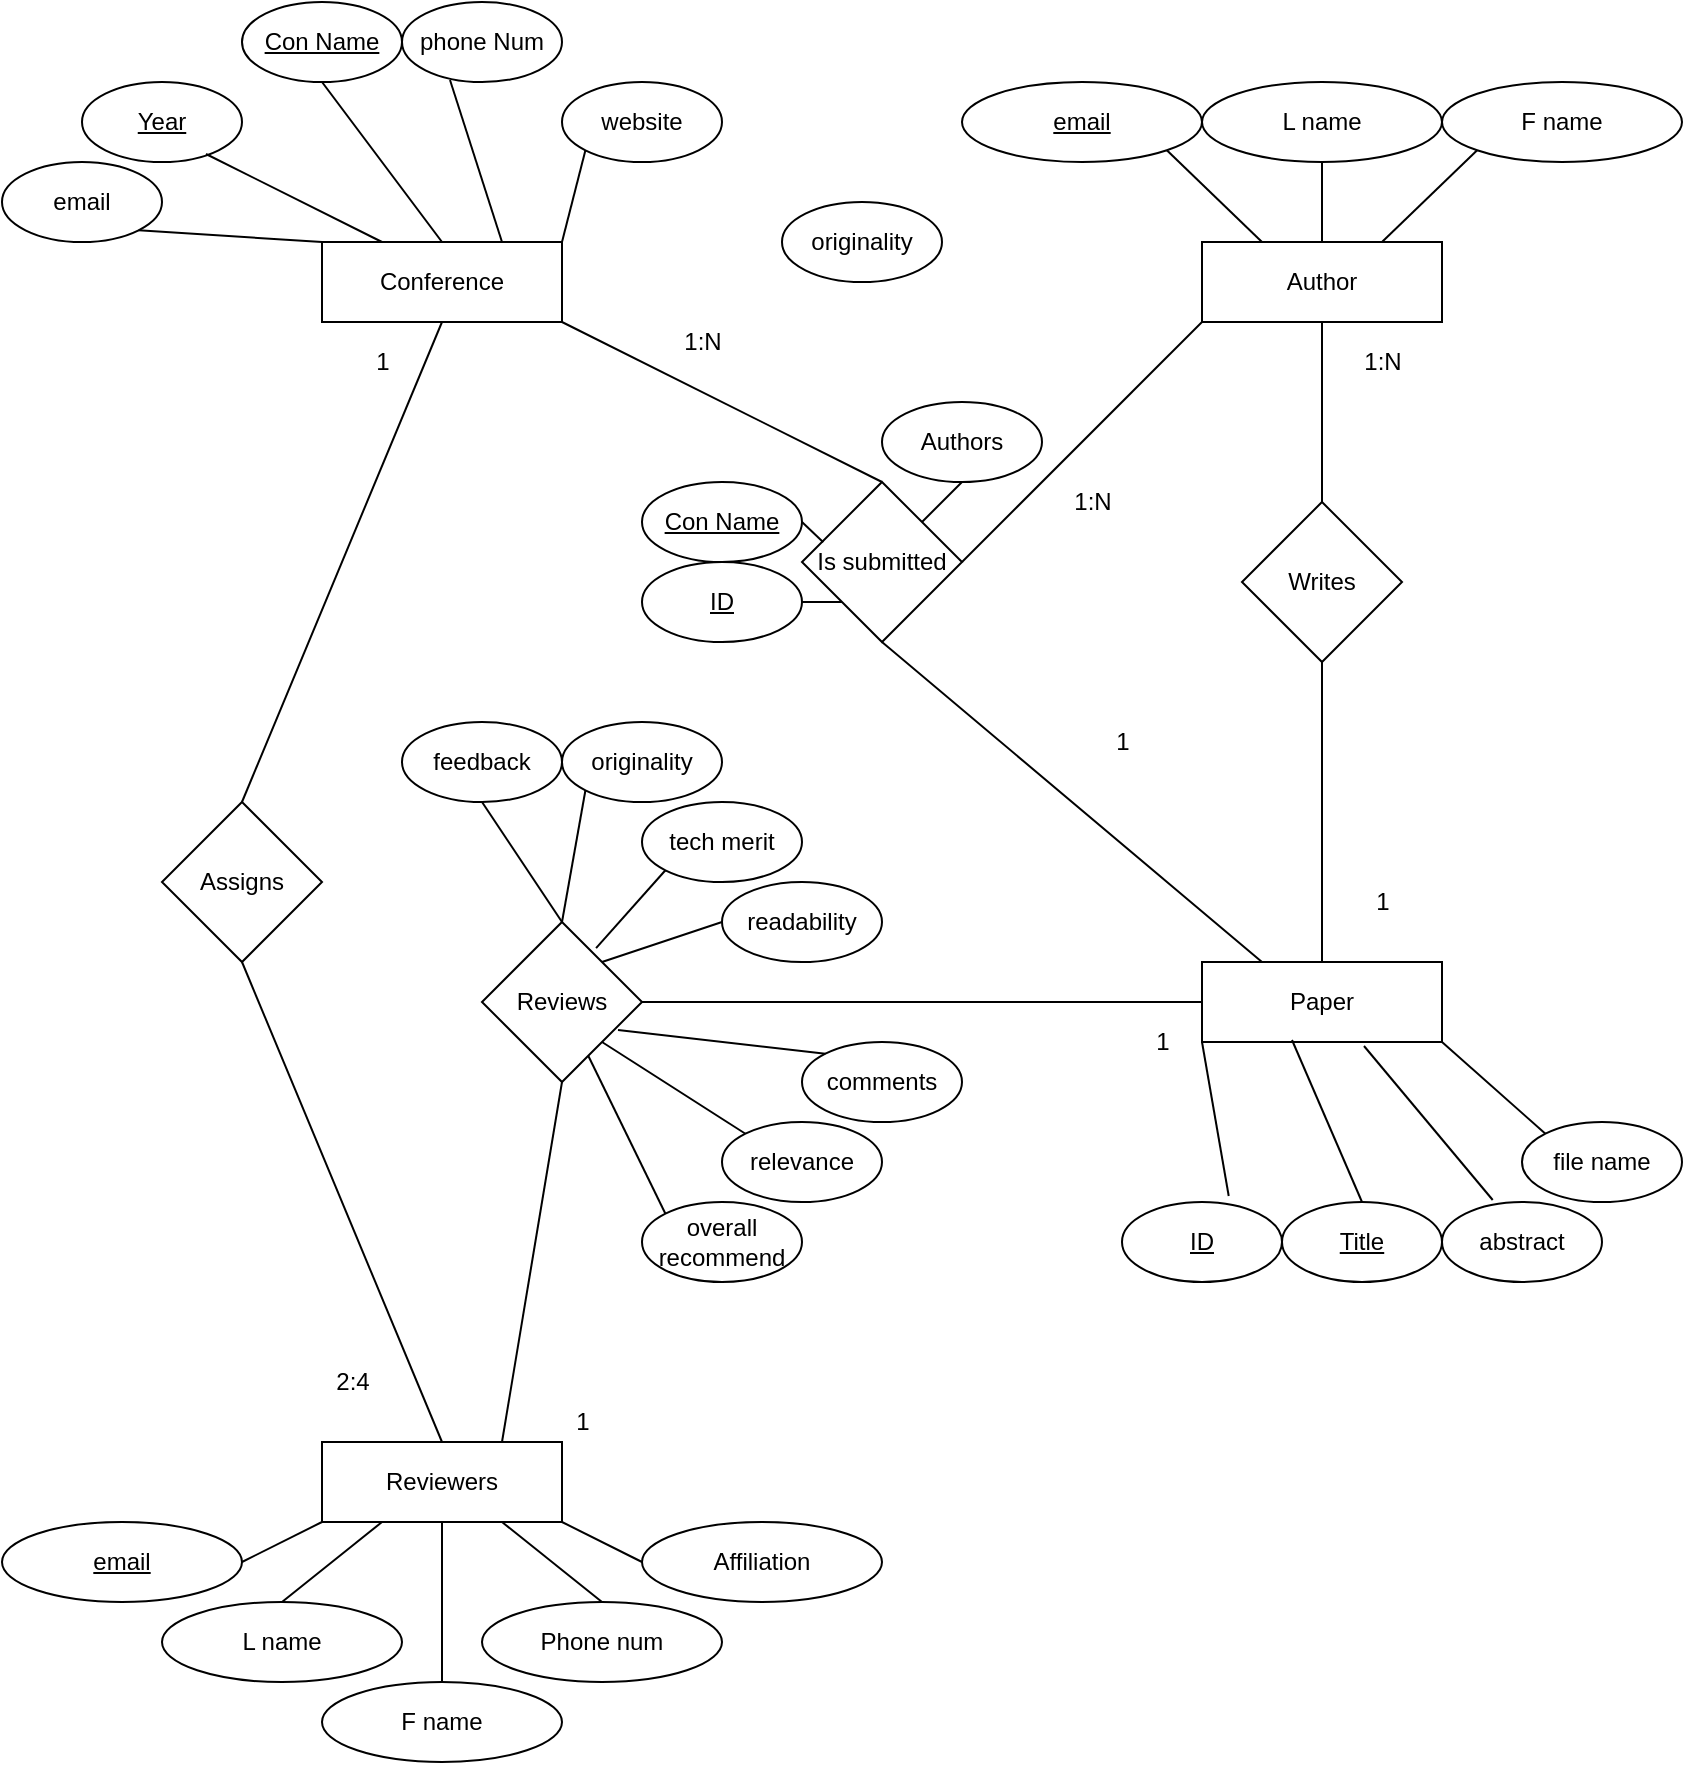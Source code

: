 <mxfile version="14.9.6" type="device"><diagram id="suI1yLH9RzgAcsloQ_fe" name="Page-1"><mxGraphModel dx="408" dy="612" grid="1" gridSize="10" guides="1" tooltips="1" connect="1" arrows="1" fold="1" page="1" pageScale="1" pageWidth="850" pageHeight="1100" math="0" shadow="0"><root><mxCell id="0"/><mxCell id="1" parent="0"/><mxCell id="vbcHeq5djkacYwfb-DQD-1" value="Conference" style="rounded=0;whiteSpace=wrap;html=1;" parent="1" vertex="1"><mxGeometry x="160" y="120" width="120" height="40" as="geometry"/></mxCell><mxCell id="vbcHeq5djkacYwfb-DQD-2" value="&lt;u&gt;Con Name&lt;/u&gt;" style="ellipse;whiteSpace=wrap;html=1;" parent="1" vertex="1"><mxGeometry x="120" width="80" height="40" as="geometry"/></mxCell><mxCell id="vbcHeq5djkacYwfb-DQD-3" value="&lt;u&gt;Year&lt;/u&gt;" style="ellipse;whiteSpace=wrap;html=1;" parent="1" vertex="1"><mxGeometry x="40" y="40" width="80" height="40" as="geometry"/></mxCell><mxCell id="vbcHeq5djkacYwfb-DQD-4" value="email" style="ellipse;whiteSpace=wrap;html=1;" parent="1" vertex="1"><mxGeometry y="80" width="80" height="40" as="geometry"/></mxCell><mxCell id="vbcHeq5djkacYwfb-DQD-5" value="F name" style="ellipse;whiteSpace=wrap;html=1;" parent="1" vertex="1"><mxGeometry x="720" y="40" width="120" height="40" as="geometry"/></mxCell><mxCell id="vbcHeq5djkacYwfb-DQD-6" value="website" style="ellipse;whiteSpace=wrap;html=1;" parent="1" vertex="1"><mxGeometry x="280" y="40" width="80" height="40" as="geometry"/></mxCell><mxCell id="vbcHeq5djkacYwfb-DQD-7" value="phone Num" style="ellipse;whiteSpace=wrap;html=1;" parent="1" vertex="1"><mxGeometry x="200" width="80" height="40" as="geometry"/></mxCell><mxCell id="vbcHeq5djkacYwfb-DQD-8" value="" style="endArrow=none;html=1;entryX=0;entryY=1;entryDx=0;entryDy=0;exitX=1;exitY=0;exitDx=0;exitDy=0;" parent="1" source="vbcHeq5djkacYwfb-DQD-1" target="vbcHeq5djkacYwfb-DQD-6" edge="1"><mxGeometry width="50" height="50" relative="1" as="geometry"><mxPoint x="400" y="460" as="sourcePoint"/><mxPoint x="450" y="410" as="targetPoint"/><Array as="points"/></mxGeometry></mxCell><mxCell id="vbcHeq5djkacYwfb-DQD-9" value="" style="endArrow=none;html=1;entryX=0.3;entryY=0.975;entryDx=0;entryDy=0;entryPerimeter=0;exitX=0.75;exitY=0;exitDx=0;exitDy=0;" parent="1" source="vbcHeq5djkacYwfb-DQD-1" target="vbcHeq5djkacYwfb-DQD-7" edge="1"><mxGeometry width="50" height="50" relative="1" as="geometry"><mxPoint x="400" y="460" as="sourcePoint"/><mxPoint x="450" y="410" as="targetPoint"/></mxGeometry></mxCell><mxCell id="vbcHeq5djkacYwfb-DQD-10" value="" style="endArrow=none;html=1;entryX=0.5;entryY=1;entryDx=0;entryDy=0;exitX=0.5;exitY=0;exitDx=0;exitDy=0;" parent="1" source="vbcHeq5djkacYwfb-DQD-1" target="vbcHeq5djkacYwfb-DQD-2" edge="1"><mxGeometry width="50" height="50" relative="1" as="geometry"><mxPoint x="400" y="460" as="sourcePoint"/><mxPoint x="450" y="410" as="targetPoint"/></mxGeometry></mxCell><mxCell id="vbcHeq5djkacYwfb-DQD-11" value="" style="endArrow=none;html=1;entryX=0.775;entryY=0.9;entryDx=0;entryDy=0;entryPerimeter=0;exitX=0.25;exitY=0;exitDx=0;exitDy=0;" parent="1" source="vbcHeq5djkacYwfb-DQD-1" target="vbcHeq5djkacYwfb-DQD-3" edge="1"><mxGeometry width="50" height="50" relative="1" as="geometry"><mxPoint x="190" y="160" as="sourcePoint"/><mxPoint x="450" y="410" as="targetPoint"/></mxGeometry></mxCell><mxCell id="vbcHeq5djkacYwfb-DQD-12" value="" style="endArrow=none;html=1;entryX=1;entryY=1;entryDx=0;entryDy=0;exitX=0;exitY=0;exitDx=0;exitDy=0;" parent="1" source="vbcHeq5djkacYwfb-DQD-1" target="vbcHeq5djkacYwfb-DQD-4" edge="1"><mxGeometry width="50" height="50" relative="1" as="geometry"><mxPoint x="400" y="460" as="sourcePoint"/><mxPoint x="450" y="410" as="targetPoint"/></mxGeometry></mxCell><mxCell id="vbcHeq5djkacYwfb-DQD-71" style="edgeStyle=none;rounded=0;orthogonalLoop=1;jettySize=auto;html=1;exitX=0;exitY=1;exitDx=0;exitDy=0;entryX=1;entryY=0.5;entryDx=0;entryDy=0;endArrow=none;endFill=0;" parent="1" source="vbcHeq5djkacYwfb-DQD-13" target="vbcHeq5djkacYwfb-DQD-68" edge="1"><mxGeometry relative="1" as="geometry"><mxPoint x="480" y="140.0" as="targetPoint"/></mxGeometry></mxCell><mxCell id="vbcHeq5djkacYwfb-DQD-13" value="Author" style="rounded=0;whiteSpace=wrap;html=1;" parent="1" vertex="1"><mxGeometry x="600" y="120" width="120" height="40" as="geometry"/></mxCell><mxCell id="vbcHeq5djkacYwfb-DQD-14" value="L name" style="ellipse;whiteSpace=wrap;html=1;" parent="1" vertex="1"><mxGeometry x="600" y="40" width="120" height="40" as="geometry"/></mxCell><mxCell id="vbcHeq5djkacYwfb-DQD-15" value="&lt;u&gt;email&lt;/u&gt;" style="ellipse;whiteSpace=wrap;html=1;" parent="1" vertex="1"><mxGeometry x="480" y="40" width="120" height="40" as="geometry"/></mxCell><mxCell id="vbcHeq5djkacYwfb-DQD-16" value="originality" style="ellipse;whiteSpace=wrap;html=1;" parent="1" vertex="1"><mxGeometry x="280" y="360" width="80" height="40" as="geometry"/></mxCell><mxCell id="vbcHeq5djkacYwfb-DQD-17" value="" style="endArrow=none;html=1;entryX=1;entryY=1;entryDx=0;entryDy=0;exitX=0.25;exitY=0;exitDx=0;exitDy=0;" parent="1" source="vbcHeq5djkacYwfb-DQD-13" target="vbcHeq5djkacYwfb-DQD-15" edge="1"><mxGeometry width="50" height="50" relative="1" as="geometry"><mxPoint x="400" y="460" as="sourcePoint"/><mxPoint x="450" y="410" as="targetPoint"/></mxGeometry></mxCell><mxCell id="vbcHeq5djkacYwfb-DQD-18" value="" style="endArrow=none;html=1;entryX=0;entryY=1;entryDx=0;entryDy=0;exitX=0.75;exitY=0;exitDx=0;exitDy=0;" parent="1" source="vbcHeq5djkacYwfb-DQD-13" target="vbcHeq5djkacYwfb-DQD-5" edge="1"><mxGeometry width="50" height="50" relative="1" as="geometry"><mxPoint x="400" y="460" as="sourcePoint"/><mxPoint x="450" y="410" as="targetPoint"/></mxGeometry></mxCell><mxCell id="vbcHeq5djkacYwfb-DQD-19" value="" style="endArrow=none;html=1;entryX=0.5;entryY=1;entryDx=0;entryDy=0;exitX=0.5;exitY=0;exitDx=0;exitDy=0;" parent="1" source="vbcHeq5djkacYwfb-DQD-13" target="vbcHeq5djkacYwfb-DQD-14" edge="1"><mxGeometry width="50" height="50" relative="1" as="geometry"><mxPoint x="400" y="460" as="sourcePoint"/><mxPoint x="450" y="410" as="targetPoint"/></mxGeometry></mxCell><mxCell id="vbcHeq5djkacYwfb-DQD-69" style="edgeStyle=none;rounded=0;orthogonalLoop=1;jettySize=auto;html=1;exitX=0.5;exitY=0;exitDx=0;exitDy=0;entryX=0.5;entryY=1;entryDx=0;entryDy=0;endArrow=none;endFill=0;" parent="1" source="vbcHeq5djkacYwfb-DQD-20" target="vbcHeq5djkacYwfb-DQD-66" edge="1"><mxGeometry relative="1" as="geometry"/></mxCell><mxCell id="vbcHeq5djkacYwfb-DQD-73" style="edgeStyle=none;rounded=0;orthogonalLoop=1;jettySize=auto;html=1;exitX=0.25;exitY=0;exitDx=0;exitDy=0;entryX=0.5;entryY=1;entryDx=0;entryDy=0;endArrow=none;endFill=0;" parent="1" source="vbcHeq5djkacYwfb-DQD-20" target="vbcHeq5djkacYwfb-DQD-68" edge="1"><mxGeometry relative="1" as="geometry"/></mxCell><mxCell id="vbcHeq5djkacYwfb-DQD-20" value="Paper" style="rounded=0;whiteSpace=wrap;html=1;" parent="1" vertex="1"><mxGeometry x="600" y="480" width="120" height="40" as="geometry"/></mxCell><mxCell id="vbcHeq5djkacYwfb-DQD-21" value="&lt;u&gt;ID&lt;/u&gt;" style="ellipse;whiteSpace=wrap;html=1;" parent="1" vertex="1"><mxGeometry x="560" y="600" width="80" height="40" as="geometry"/></mxCell><mxCell id="vbcHeq5djkacYwfb-DQD-22" value="&lt;u&gt;Title&lt;/u&gt;" style="ellipse;whiteSpace=wrap;html=1;" parent="1" vertex="1"><mxGeometry x="640" y="600" width="80" height="40" as="geometry"/></mxCell><mxCell id="vbcHeq5djkacYwfb-DQD-23" value="abstract" style="ellipse;whiteSpace=wrap;html=1;" parent="1" vertex="1"><mxGeometry x="720" y="600" width="80" height="40" as="geometry"/></mxCell><mxCell id="vbcHeq5djkacYwfb-DQD-24" value="file name" style="ellipse;whiteSpace=wrap;html=1;" parent="1" vertex="1"><mxGeometry x="760" y="560" width="80" height="40" as="geometry"/></mxCell><mxCell id="vbcHeq5djkacYwfb-DQD-25" value="" style="endArrow=none;html=1;entryX=0;entryY=1;entryDx=0;entryDy=0;exitX=0.667;exitY=-0.075;exitDx=0;exitDy=0;exitPerimeter=0;" parent="1" source="vbcHeq5djkacYwfb-DQD-21" target="vbcHeq5djkacYwfb-DQD-20" edge="1"><mxGeometry width="50" height="50" relative="1" as="geometry"><mxPoint x="400" y="460" as="sourcePoint"/><mxPoint x="450" y="410" as="targetPoint"/></mxGeometry></mxCell><mxCell id="vbcHeq5djkacYwfb-DQD-26" value="" style="endArrow=none;html=1;entryX=0.5;entryY=0;entryDx=0;entryDy=0;exitX=0.375;exitY=0.975;exitDx=0;exitDy=0;exitPerimeter=0;" parent="1" source="vbcHeq5djkacYwfb-DQD-20" target="vbcHeq5djkacYwfb-DQD-22" edge="1"><mxGeometry width="50" height="50" relative="1" as="geometry"><mxPoint x="400" y="460" as="sourcePoint"/><mxPoint x="450" y="410" as="targetPoint"/></mxGeometry></mxCell><mxCell id="vbcHeq5djkacYwfb-DQD-27" value="" style="endArrow=none;html=1;entryX=0.317;entryY=-0.025;entryDx=0;entryDy=0;entryPerimeter=0;exitX=0.675;exitY=1.05;exitDx=0;exitDy=0;exitPerimeter=0;" parent="1" source="vbcHeq5djkacYwfb-DQD-20" target="vbcHeq5djkacYwfb-DQD-23" edge="1"><mxGeometry width="50" height="50" relative="1" as="geometry"><mxPoint x="400" y="460" as="sourcePoint"/><mxPoint x="450" y="410" as="targetPoint"/></mxGeometry></mxCell><mxCell id="vbcHeq5djkacYwfb-DQD-28" value="" style="endArrow=none;html=1;exitX=1;exitY=1;exitDx=0;exitDy=0;entryX=0;entryY=0;entryDx=0;entryDy=0;" parent="1" source="vbcHeq5djkacYwfb-DQD-20" target="vbcHeq5djkacYwfb-DQD-24" edge="1"><mxGeometry width="50" height="50" relative="1" as="geometry"><mxPoint x="400" y="460" as="sourcePoint"/><mxPoint x="755" y="557" as="targetPoint"/></mxGeometry></mxCell><mxCell id="vbcHeq5djkacYwfb-DQD-64" style="edgeStyle=none;rounded=0;orthogonalLoop=1;jettySize=auto;html=1;exitX=0.5;exitY=0;exitDx=0;exitDy=0;entryX=0.5;entryY=1;entryDx=0;entryDy=0;endArrow=none;endFill=0;" parent="1" source="vbcHeq5djkacYwfb-DQD-29" target="vbcHeq5djkacYwfb-DQD-63" edge="1"><mxGeometry relative="1" as="geometry"/></mxCell><mxCell id="vbcHeq5djkacYwfb-DQD-29" value="Reviewers" style="rounded=0;whiteSpace=wrap;html=1;" parent="1" vertex="1"><mxGeometry x="160" y="720" width="120" height="40" as="geometry"/></mxCell><mxCell id="vbcHeq5djkacYwfb-DQD-30" value="Phone num" style="ellipse;whiteSpace=wrap;html=1;" parent="1" vertex="1"><mxGeometry x="240" y="800" width="120" height="40" as="geometry"/></mxCell><mxCell id="vbcHeq5djkacYwfb-DQD-31" value="Affiliation" style="ellipse;whiteSpace=wrap;html=1;" parent="1" vertex="1"><mxGeometry x="320" y="760" width="120" height="40" as="geometry"/></mxCell><mxCell id="vbcHeq5djkacYwfb-DQD-32" value="F name" style="ellipse;whiteSpace=wrap;html=1;" parent="1" vertex="1"><mxGeometry x="160" y="840" width="120" height="40" as="geometry"/></mxCell><mxCell id="vbcHeq5djkacYwfb-DQD-33" value="L name" style="ellipse;whiteSpace=wrap;html=1;" parent="1" vertex="1"><mxGeometry x="80" y="800" width="120" height="40" as="geometry"/></mxCell><mxCell id="vbcHeq5djkacYwfb-DQD-34" value="&lt;u&gt;email&lt;/u&gt;" style="ellipse;whiteSpace=wrap;html=1;" parent="1" vertex="1"><mxGeometry y="760" width="120" height="40" as="geometry"/></mxCell><mxCell id="vbcHeq5djkacYwfb-DQD-35" value="" style="endArrow=none;html=1;exitX=0.5;exitY=0;exitDx=0;exitDy=0;entryX=0.25;entryY=1;entryDx=0;entryDy=0;" parent="1" source="vbcHeq5djkacYwfb-DQD-33" target="vbcHeq5djkacYwfb-DQD-29" edge="1"><mxGeometry width="50" height="50" relative="1" as="geometry"><mxPoint x="400" y="700" as="sourcePoint"/><mxPoint x="450" y="650" as="targetPoint"/></mxGeometry></mxCell><mxCell id="vbcHeq5djkacYwfb-DQD-36" value="" style="endArrow=none;html=1;entryX=0.5;entryY=0;entryDx=0;entryDy=0;exitX=0.75;exitY=1;exitDx=0;exitDy=0;" parent="1" source="vbcHeq5djkacYwfb-DQD-29" target="vbcHeq5djkacYwfb-DQD-30" edge="1"><mxGeometry width="50" height="50" relative="1" as="geometry"><mxPoint x="400" y="700" as="sourcePoint"/><mxPoint x="450" y="650" as="targetPoint"/></mxGeometry></mxCell><mxCell id="vbcHeq5djkacYwfb-DQD-37" value="" style="endArrow=none;html=1;exitX=1;exitY=0.5;exitDx=0;exitDy=0;entryX=0;entryY=1;entryDx=0;entryDy=0;" parent="1" source="vbcHeq5djkacYwfb-DQD-34" target="vbcHeq5djkacYwfb-DQD-29" edge="1"><mxGeometry width="50" height="50" relative="1" as="geometry"><mxPoint x="400" y="700" as="sourcePoint"/><mxPoint x="450" y="650" as="targetPoint"/></mxGeometry></mxCell><mxCell id="vbcHeq5djkacYwfb-DQD-38" value="" style="endArrow=none;html=1;entryX=0;entryY=0.5;entryDx=0;entryDy=0;exitX=1;exitY=1;exitDx=0;exitDy=0;" parent="1" source="vbcHeq5djkacYwfb-DQD-29" target="vbcHeq5djkacYwfb-DQD-31" edge="1"><mxGeometry width="50" height="50" relative="1" as="geometry"><mxPoint x="400" y="700" as="sourcePoint"/><mxPoint x="450" y="650" as="targetPoint"/></mxGeometry></mxCell><mxCell id="vbcHeq5djkacYwfb-DQD-39" value="" style="endArrow=none;html=1;entryX=0.5;entryY=0;entryDx=0;entryDy=0;exitX=0.5;exitY=1;exitDx=0;exitDy=0;" parent="1" source="vbcHeq5djkacYwfb-DQD-29" target="vbcHeq5djkacYwfb-DQD-32" edge="1"><mxGeometry width="50" height="50" relative="1" as="geometry"><mxPoint x="400" y="700" as="sourcePoint"/><mxPoint x="450" y="650" as="targetPoint"/></mxGeometry></mxCell><mxCell id="vbcHeq5djkacYwfb-DQD-62" style="edgeStyle=none;rounded=0;orthogonalLoop=1;jettySize=auto;html=1;exitX=0;exitY=0;exitDx=0;exitDy=0;endArrow=none;endFill=0;" parent="1" source="vbcHeq5djkacYwfb-DQD-40" target="vbcHeq5djkacYwfb-DQD-47" edge="1"><mxGeometry relative="1" as="geometry"/></mxCell><mxCell id="vbcHeq5djkacYwfb-DQD-40" value="overall recommend" style="ellipse;whiteSpace=wrap;html=1;" parent="1" vertex="1"><mxGeometry x="320" y="600" width="80" height="40" as="geometry"/></mxCell><mxCell id="vbcHeq5djkacYwfb-DQD-59" style="rounded=0;orthogonalLoop=1;jettySize=auto;html=1;exitX=0;exitY=1;exitDx=0;exitDy=0;entryX=0.713;entryY=0.163;entryDx=0;entryDy=0;entryPerimeter=0;endArrow=none;endFill=0;" parent="1" source="vbcHeq5djkacYwfb-DQD-41" target="vbcHeq5djkacYwfb-DQD-47" edge="1"><mxGeometry relative="1" as="geometry"/></mxCell><mxCell id="vbcHeq5djkacYwfb-DQD-41" value="tech merit" style="ellipse;whiteSpace=wrap;html=1;" parent="1" vertex="1"><mxGeometry x="320" y="400" width="80" height="40" as="geometry"/></mxCell><mxCell id="vbcHeq5djkacYwfb-DQD-42" value="feedback" style="ellipse;whiteSpace=wrap;html=1;" parent="1" vertex="1"><mxGeometry x="200" y="360" width="80" height="40" as="geometry"/></mxCell><mxCell id="vbcHeq5djkacYwfb-DQD-43" value="comments" style="ellipse;whiteSpace=wrap;html=1;" parent="1" vertex="1"><mxGeometry x="400" y="520" width="80" height="40" as="geometry"/></mxCell><mxCell id="vbcHeq5djkacYwfb-DQD-60" style="edgeStyle=none;rounded=0;orthogonalLoop=1;jettySize=auto;html=1;exitX=0;exitY=0.5;exitDx=0;exitDy=0;entryX=1;entryY=0;entryDx=0;entryDy=0;endArrow=none;endFill=0;" parent="1" source="vbcHeq5djkacYwfb-DQD-44" target="vbcHeq5djkacYwfb-DQD-47" edge="1"><mxGeometry relative="1" as="geometry"/></mxCell><mxCell id="vbcHeq5djkacYwfb-DQD-44" value="readability" style="ellipse;whiteSpace=wrap;html=1;" parent="1" vertex="1"><mxGeometry x="360" y="440" width="80" height="40" as="geometry"/></mxCell><mxCell id="vbcHeq5djkacYwfb-DQD-61" style="edgeStyle=none;rounded=0;orthogonalLoop=1;jettySize=auto;html=1;exitX=0;exitY=0;exitDx=0;exitDy=0;entryX=1;entryY=1;entryDx=0;entryDy=0;endArrow=none;endFill=0;" parent="1" source="vbcHeq5djkacYwfb-DQD-45" target="vbcHeq5djkacYwfb-DQD-47" edge="1"><mxGeometry relative="1" as="geometry"/></mxCell><mxCell id="vbcHeq5djkacYwfb-DQD-45" value="relevance" style="ellipse;whiteSpace=wrap;html=1;" parent="1" vertex="1"><mxGeometry x="360" y="560" width="80" height="40" as="geometry"/></mxCell><mxCell id="vbcHeq5djkacYwfb-DQD-47" value="Reviews" style="rhombus;whiteSpace=wrap;html=1;" parent="1" vertex="1"><mxGeometry x="240" y="460" width="80" height="80" as="geometry"/></mxCell><mxCell id="vbcHeq5djkacYwfb-DQD-48" value="" style="endArrow=none;html=1;exitX=0.75;exitY=0;exitDx=0;exitDy=0;entryX=0.5;entryY=1;entryDx=0;entryDy=0;" parent="1" source="vbcHeq5djkacYwfb-DQD-29" target="vbcHeq5djkacYwfb-DQD-47" edge="1"><mxGeometry width="50" height="50" relative="1" as="geometry"><mxPoint x="400" y="560" as="sourcePoint"/><mxPoint x="450" y="510" as="targetPoint"/></mxGeometry></mxCell><mxCell id="vbcHeq5djkacYwfb-DQD-49" value="" style="endArrow=none;html=1;exitX=1;exitY=0.5;exitDx=0;exitDy=0;entryX=0;entryY=0.5;entryDx=0;entryDy=0;" parent="1" source="vbcHeq5djkacYwfb-DQD-47" target="vbcHeq5djkacYwfb-DQD-20" edge="1"><mxGeometry width="50" height="50" relative="1" as="geometry"><mxPoint x="400" y="560" as="sourcePoint"/><mxPoint x="450" y="510" as="targetPoint"/></mxGeometry></mxCell><mxCell id="vbcHeq5djkacYwfb-DQD-56" value="" style="endArrow=none;html=1;entryX=0;entryY=0;entryDx=0;entryDy=0;exitX=0.85;exitY=0.675;exitDx=0;exitDy=0;exitPerimeter=0;" parent="1" source="vbcHeq5djkacYwfb-DQD-47" target="vbcHeq5djkacYwfb-DQD-43" edge="1"><mxGeometry width="50" height="50" relative="1" as="geometry"><mxPoint x="400" y="560" as="sourcePoint"/><mxPoint x="450" y="510" as="targetPoint"/></mxGeometry></mxCell><mxCell id="vbcHeq5djkacYwfb-DQD-57" value="" style="endArrow=none;html=1;entryX=0.5;entryY=1;entryDx=0;entryDy=0;exitX=0.5;exitY=0;exitDx=0;exitDy=0;" parent="1" source="vbcHeq5djkacYwfb-DQD-47" target="vbcHeq5djkacYwfb-DQD-42" edge="1"><mxGeometry width="50" height="50" relative="1" as="geometry"><mxPoint x="400" y="560" as="sourcePoint"/><mxPoint x="450" y="510" as="targetPoint"/></mxGeometry></mxCell><mxCell id="vbcHeq5djkacYwfb-DQD-58" value="" style="endArrow=none;html=1;entryX=0;entryY=1;entryDx=0;entryDy=0;exitX=0.5;exitY=0;exitDx=0;exitDy=0;" parent="1" source="vbcHeq5djkacYwfb-DQD-47" target="vbcHeq5djkacYwfb-DQD-16" edge="1"><mxGeometry width="50" height="50" relative="1" as="geometry"><mxPoint x="400" y="560" as="sourcePoint"/><mxPoint x="450" y="510" as="targetPoint"/></mxGeometry></mxCell><mxCell id="vbcHeq5djkacYwfb-DQD-65" style="edgeStyle=none;rounded=0;orthogonalLoop=1;jettySize=auto;html=1;exitX=0.5;exitY=0;exitDx=0;exitDy=0;entryX=0.5;entryY=1;entryDx=0;entryDy=0;endArrow=none;endFill=0;" parent="1" source="vbcHeq5djkacYwfb-DQD-63" target="vbcHeq5djkacYwfb-DQD-1" edge="1"><mxGeometry relative="1" as="geometry"/></mxCell><mxCell id="vbcHeq5djkacYwfb-DQD-63" value="Assigns" style="rhombus;whiteSpace=wrap;html=1;" parent="1" vertex="1"><mxGeometry x="80" y="400" width="80" height="80" as="geometry"/></mxCell><mxCell id="vbcHeq5djkacYwfb-DQD-70" style="edgeStyle=none;rounded=0;orthogonalLoop=1;jettySize=auto;html=1;exitX=0.5;exitY=0;exitDx=0;exitDy=0;entryX=0.5;entryY=1;entryDx=0;entryDy=0;endArrow=none;endFill=0;" parent="1" source="vbcHeq5djkacYwfb-DQD-66" target="vbcHeq5djkacYwfb-DQD-13" edge="1"><mxGeometry relative="1" as="geometry"/></mxCell><mxCell id="vbcHeq5djkacYwfb-DQD-66" value="Writes" style="rhombus;whiteSpace=wrap;html=1;" parent="1" vertex="1"><mxGeometry x="620" y="250" width="80" height="80" as="geometry"/></mxCell><mxCell id="vbcHeq5djkacYwfb-DQD-74" style="edgeStyle=none;rounded=0;orthogonalLoop=1;jettySize=auto;html=1;exitX=0.5;exitY=0;exitDx=0;exitDy=0;entryX=1;entryY=1;entryDx=0;entryDy=0;endArrow=none;endFill=0;" parent="1" source="vbcHeq5djkacYwfb-DQD-68" target="vbcHeq5djkacYwfb-DQD-1" edge="1"><mxGeometry relative="1" as="geometry"/></mxCell><mxCell id="vbcHeq5djkacYwfb-DQD-68" value="Is submitted" style="rhombus;whiteSpace=wrap;html=1;" parent="1" vertex="1"><mxGeometry x="400" y="240" width="80" height="80" as="geometry"/></mxCell><mxCell id="GmmjwOguNQTwetW5HPdr-5" style="rounded=0;orthogonalLoop=1;jettySize=auto;html=1;exitX=1;exitY=0.5;exitDx=0;exitDy=0;entryX=0;entryY=1;entryDx=0;entryDy=0;endArrow=none;endFill=0;" edge="1" parent="1" source="GmmjwOguNQTwetW5HPdr-1" target="vbcHeq5djkacYwfb-DQD-68"><mxGeometry relative="1" as="geometry"/></mxCell><mxCell id="GmmjwOguNQTwetW5HPdr-1" value="&lt;u&gt;ID&lt;/u&gt;" style="ellipse;whiteSpace=wrap;html=1;" vertex="1" parent="1"><mxGeometry x="320" y="280" width="80" height="40" as="geometry"/></mxCell><mxCell id="GmmjwOguNQTwetW5HPdr-6" style="edgeStyle=none;rounded=0;orthogonalLoop=1;jettySize=auto;html=1;exitX=1;exitY=0.5;exitDx=0;exitDy=0;entryX=0.133;entryY=0.376;entryDx=0;entryDy=0;entryPerimeter=0;endArrow=none;endFill=0;" edge="1" parent="1" source="GmmjwOguNQTwetW5HPdr-2" target="vbcHeq5djkacYwfb-DQD-68"><mxGeometry relative="1" as="geometry"/></mxCell><mxCell id="GmmjwOguNQTwetW5HPdr-2" value="&lt;u&gt;Con Name&lt;/u&gt;" style="ellipse;whiteSpace=wrap;html=1;" vertex="1" parent="1"><mxGeometry x="320" y="240" width="80" height="40" as="geometry"/></mxCell><mxCell id="GmmjwOguNQTwetW5HPdr-7" style="edgeStyle=none;rounded=0;orthogonalLoop=1;jettySize=auto;html=1;exitX=0.5;exitY=1;exitDx=0;exitDy=0;entryX=1;entryY=0;entryDx=0;entryDy=0;endArrow=none;endFill=0;" edge="1" parent="1" source="GmmjwOguNQTwetW5HPdr-3" target="vbcHeq5djkacYwfb-DQD-68"><mxGeometry relative="1" as="geometry"/></mxCell><mxCell id="GmmjwOguNQTwetW5HPdr-3" value="Authors" style="ellipse;whiteSpace=wrap;html=1;" vertex="1" parent="1"><mxGeometry x="440" y="200" width="80" height="40" as="geometry"/></mxCell><mxCell id="GmmjwOguNQTwetW5HPdr-4" value="originality" style="ellipse;whiteSpace=wrap;html=1;" vertex="1" parent="1"><mxGeometry x="390" y="100" width="80" height="40" as="geometry"/></mxCell><mxCell id="GmmjwOguNQTwetW5HPdr-8" value="1" style="text;html=1;align=center;verticalAlign=middle;resizable=0;points=[];autosize=1;strokeColor=none;" vertex="1" parent="1"><mxGeometry x="180" y="170" width="20" height="20" as="geometry"/></mxCell><mxCell id="GmmjwOguNQTwetW5HPdr-9" value="2:4" style="text;html=1;align=center;verticalAlign=middle;resizable=0;points=[];autosize=1;strokeColor=none;" vertex="1" parent="1"><mxGeometry x="160" y="680" width="30" height="20" as="geometry"/></mxCell><mxCell id="GmmjwOguNQTwetW5HPdr-10" value="1" style="text;html=1;align=center;verticalAlign=middle;resizable=0;points=[];autosize=1;strokeColor=none;" vertex="1" parent="1"><mxGeometry x="280" y="700" width="20" height="20" as="geometry"/></mxCell><mxCell id="GmmjwOguNQTwetW5HPdr-11" value="1" style="text;html=1;align=center;verticalAlign=middle;resizable=0;points=[];autosize=1;strokeColor=none;" vertex="1" parent="1"><mxGeometry x="570" y="510" width="20" height="20" as="geometry"/></mxCell><mxCell id="GmmjwOguNQTwetW5HPdr-12" value="1" style="text;html=1;align=center;verticalAlign=middle;resizable=0;points=[];autosize=1;strokeColor=none;" vertex="1" parent="1"><mxGeometry x="680" y="440" width="20" height="20" as="geometry"/></mxCell><mxCell id="GmmjwOguNQTwetW5HPdr-13" value="1:N" style="text;html=1;align=center;verticalAlign=middle;resizable=0;points=[];autosize=1;strokeColor=none;" vertex="1" parent="1"><mxGeometry x="675" y="170" width="30" height="20" as="geometry"/></mxCell><mxCell id="GmmjwOguNQTwetW5HPdr-14" value="1" style="text;html=1;align=center;verticalAlign=middle;resizable=0;points=[];autosize=1;strokeColor=none;" vertex="1" parent="1"><mxGeometry x="550" y="360" width="20" height="20" as="geometry"/></mxCell><mxCell id="GmmjwOguNQTwetW5HPdr-15" value="1:N" style="text;html=1;align=center;verticalAlign=middle;resizable=0;points=[];autosize=1;strokeColor=none;" vertex="1" parent="1"><mxGeometry x="335" y="160" width="30" height="20" as="geometry"/></mxCell><mxCell id="GmmjwOguNQTwetW5HPdr-16" value="1:N" style="text;html=1;align=center;verticalAlign=middle;resizable=0;points=[];autosize=1;strokeColor=none;" vertex="1" parent="1"><mxGeometry x="530" y="240" width="30" height="20" as="geometry"/></mxCell></root></mxGraphModel></diagram></mxfile>